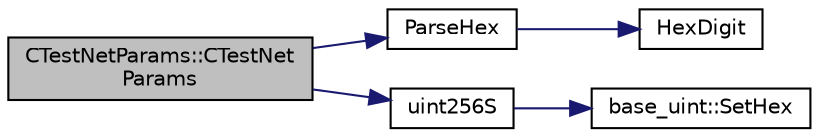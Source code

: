 digraph "CTestNetParams::CTestNetParams"
{
  edge [fontname="Helvetica",fontsize="10",labelfontname="Helvetica",labelfontsize="10"];
  node [fontname="Helvetica",fontsize="10",shape=record];
  rankdir="LR";
  Node0 [label="CTestNetParams::CTestNet\lParams",height=0.2,width=0.4,color="black", fillcolor="grey75", style="filled", fontcolor="black"];
  Node0 -> Node1 [color="midnightblue",fontsize="10",style="solid",fontname="Helvetica"];
  Node1 [label="ParseHex",height=0.2,width=0.4,color="black", fillcolor="white", style="filled",URL="$df/d2d/util_8cpp.html#abea395175fbc4a788ed0f0a41710b8a7"];
  Node1 -> Node2 [color="midnightblue",fontsize="10",style="solid",fontname="Helvetica"];
  Node2 [label="HexDigit",height=0.2,width=0.4,color="black", fillcolor="white", style="filled",URL="$df/d2d/util_8cpp.html#aa59e8a8c5a39cb5041f93bb95dd02119"];
  Node0 -> Node3 [color="midnightblue",fontsize="10",style="solid",fontname="Helvetica"];
  Node3 [label="uint256S",height=0.2,width=0.4,color="black", fillcolor="white", style="filled",URL="$d5/d4d/uint256_8h.html#a52e679560cc1ebf68f878ed69e38f259"];
  Node3 -> Node4 [color="midnightblue",fontsize="10",style="solid",fontname="Helvetica"];
  Node4 [label="base_uint::SetHex",height=0.2,width=0.4,color="black", fillcolor="white", style="filled",URL="$da/df7/classbase__uint.html#ade1a897fac931f28f54998c92c797228"];
}

